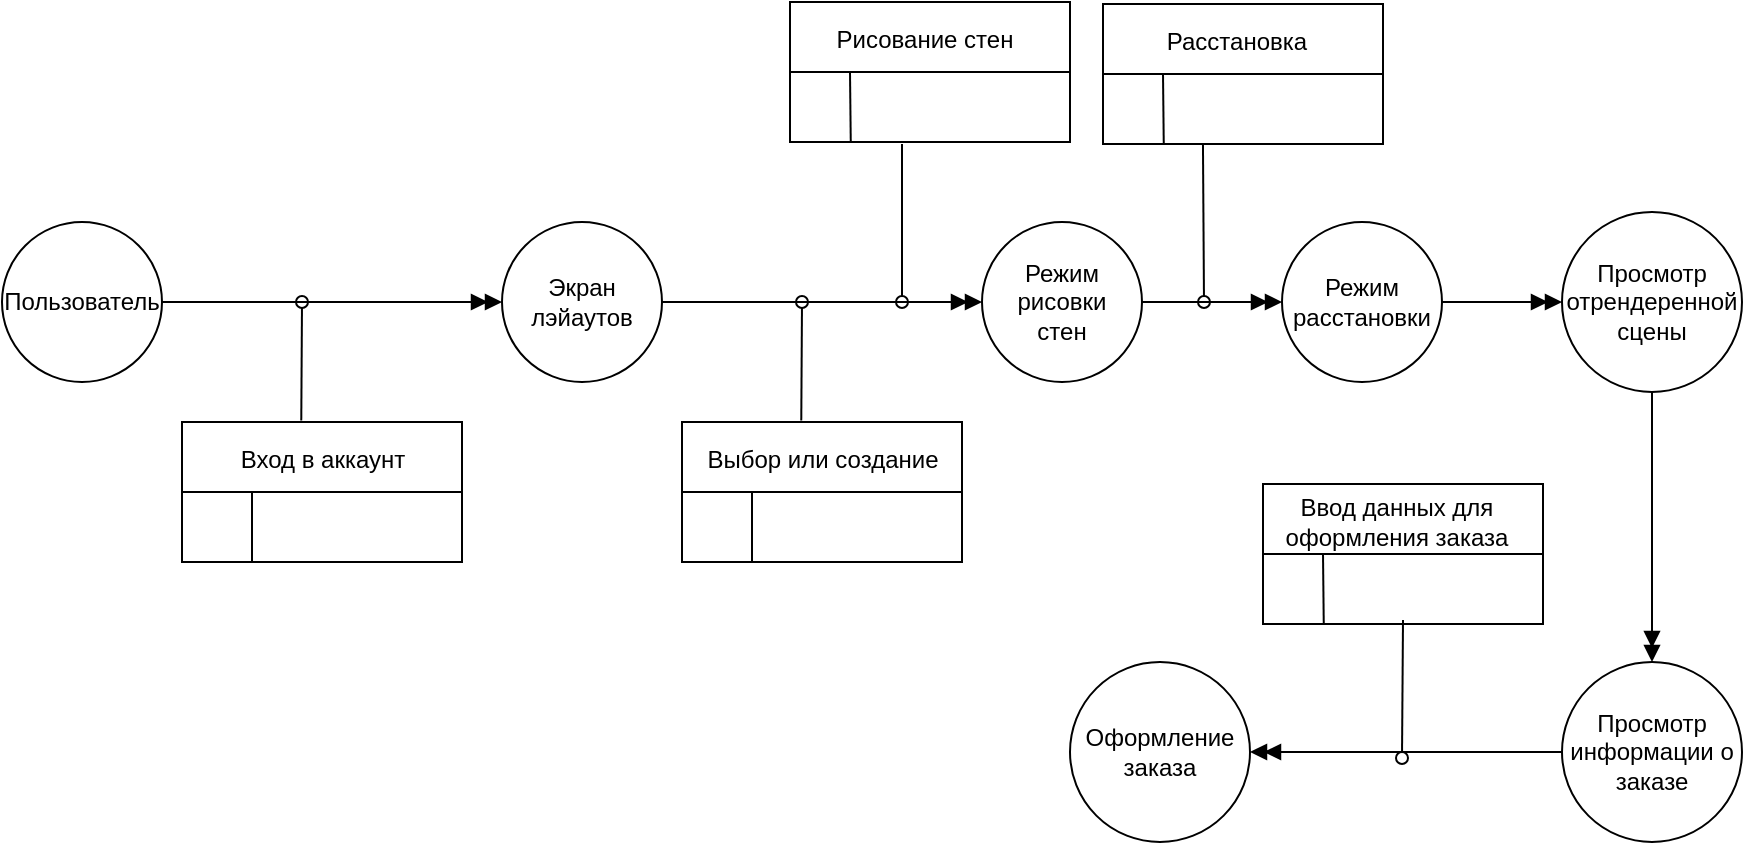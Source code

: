 <mxfile version="22.0.8" type="device">
  <diagram name="Page-1" id="k8KH6ZU_ZVLD5zQ14IFu">
    <mxGraphModel dx="1290" dy="719" grid="1" gridSize="10" guides="1" tooltips="1" connect="1" arrows="1" fold="1" page="1" pageScale="1" pageWidth="850" pageHeight="1100" math="0" shadow="0">
      <root>
        <mxCell id="0" />
        <mxCell id="1" parent="0" />
        <mxCell id="Xtnf5ydTFZkf34_EIFsx-17" value="" style="endArrow=doubleBlock;html=1;rounded=0;endFill=1;exitX=1;exitY=0.5;exitDx=0;exitDy=0;entryX=0;entryY=0.5;entryDx=0;entryDy=0;" edge="1" parent="1" source="Xtnf5ydTFZkf34_EIFsx-18" target="Xtnf5ydTFZkf34_EIFsx-19">
          <mxGeometry width="50" height="50" relative="1" as="geometry">
            <mxPoint x="210" y="280" as="sourcePoint" />
            <mxPoint x="260" y="230" as="targetPoint" />
          </mxGeometry>
        </mxCell>
        <mxCell id="Xtnf5ydTFZkf34_EIFsx-18" value="Пользователь" style="ellipse;whiteSpace=wrap;html=1;" vertex="1" parent="1">
          <mxGeometry x="100" y="230" width="80" height="80" as="geometry" />
        </mxCell>
        <mxCell id="Xtnf5ydTFZkf34_EIFsx-19" value="Экран лэйаутов" style="ellipse;whiteSpace=wrap;html=1;" vertex="1" parent="1">
          <mxGeometry x="350" y="230" width="80" height="80" as="geometry" />
        </mxCell>
        <mxCell id="Xtnf5ydTFZkf34_EIFsx-20" value="" style="endArrow=oval;html=1;rounded=0;endFill=0;exitX=0.426;exitY=-0.01;exitDx=0;exitDy=0;exitPerimeter=0;" edge="1" parent="1" source="Xtnf5ydTFZkf34_EIFsx-23">
          <mxGeometry width="50" height="50" relative="1" as="geometry">
            <mxPoint x="250" y="350" as="sourcePoint" />
            <mxPoint x="250" y="270" as="targetPoint" />
          </mxGeometry>
        </mxCell>
        <mxCell id="Xtnf5ydTFZkf34_EIFsx-23" value="" style="rounded=0;whiteSpace=wrap;html=1;" vertex="1" parent="1">
          <mxGeometry x="190" y="330" width="140" height="70" as="geometry" />
        </mxCell>
        <mxCell id="Xtnf5ydTFZkf34_EIFsx-24" value="" style="endArrow=none;html=1;rounded=0;exitX=0;exitY=0.5;exitDx=0;exitDy=0;entryX=1;entryY=0.5;entryDx=0;entryDy=0;" edge="1" parent="1" source="Xtnf5ydTFZkf34_EIFsx-23" target="Xtnf5ydTFZkf34_EIFsx-23">
          <mxGeometry width="50" height="50" relative="1" as="geometry">
            <mxPoint x="165" y="260" as="sourcePoint" />
            <mxPoint x="215" y="210" as="targetPoint" />
          </mxGeometry>
        </mxCell>
        <mxCell id="Xtnf5ydTFZkf34_EIFsx-25" value="" style="endArrow=none;html=1;rounded=0;entryX=0.25;entryY=1;entryDx=0;entryDy=0;" edge="1" parent="1" target="Xtnf5ydTFZkf34_EIFsx-23">
          <mxGeometry width="50" height="50" relative="1" as="geometry">
            <mxPoint x="225" y="365" as="sourcePoint" />
            <mxPoint x="225" y="390" as="targetPoint" />
          </mxGeometry>
        </mxCell>
        <mxCell id="Xtnf5ydTFZkf34_EIFsx-26" value="Вход в аккаунт" style="text;html=1;strokeColor=none;fillColor=none;align=center;verticalAlign=middle;whiteSpace=wrap;rounded=0;" vertex="1" parent="1">
          <mxGeometry x="192.5" y="329" width="135" height="40" as="geometry" />
        </mxCell>
        <mxCell id="Xtnf5ydTFZkf34_EIFsx-27" value="Режим рисовки &lt;br&gt;стен" style="ellipse;whiteSpace=wrap;html=1;" vertex="1" parent="1">
          <mxGeometry x="590" y="230" width="80" height="80" as="geometry" />
        </mxCell>
        <mxCell id="Xtnf5ydTFZkf34_EIFsx-28" value="" style="endArrow=doubleBlock;html=1;rounded=0;endFill=1;exitX=1;exitY=0.5;exitDx=0;exitDy=0;entryX=0;entryY=0.5;entryDx=0;entryDy=0;" edge="1" parent="1" source="Xtnf5ydTFZkf34_EIFsx-19" target="Xtnf5ydTFZkf34_EIFsx-27">
          <mxGeometry width="50" height="50" relative="1" as="geometry">
            <mxPoint x="190" y="280" as="sourcePoint" />
            <mxPoint x="360" y="280" as="targetPoint" />
          </mxGeometry>
        </mxCell>
        <mxCell id="Xtnf5ydTFZkf34_EIFsx-29" value="" style="endArrow=oval;html=1;rounded=0;endFill=0;exitX=0.426;exitY=-0.01;exitDx=0;exitDy=0;exitPerimeter=0;" edge="1" parent="1" source="Xtnf5ydTFZkf34_EIFsx-30">
          <mxGeometry width="50" height="50" relative="1" as="geometry">
            <mxPoint x="500" y="350" as="sourcePoint" />
            <mxPoint x="500" y="270" as="targetPoint" />
          </mxGeometry>
        </mxCell>
        <mxCell id="Xtnf5ydTFZkf34_EIFsx-30" value="" style="rounded=0;whiteSpace=wrap;html=1;" vertex="1" parent="1">
          <mxGeometry x="440" y="330" width="140" height="70" as="geometry" />
        </mxCell>
        <mxCell id="Xtnf5ydTFZkf34_EIFsx-31" value="" style="endArrow=none;html=1;rounded=0;exitX=0;exitY=0.5;exitDx=0;exitDy=0;entryX=1;entryY=0.5;entryDx=0;entryDy=0;" edge="1" parent="1" source="Xtnf5ydTFZkf34_EIFsx-30" target="Xtnf5ydTFZkf34_EIFsx-30">
          <mxGeometry width="50" height="50" relative="1" as="geometry">
            <mxPoint x="415" y="260" as="sourcePoint" />
            <mxPoint x="465" y="210" as="targetPoint" />
          </mxGeometry>
        </mxCell>
        <mxCell id="Xtnf5ydTFZkf34_EIFsx-32" value="" style="endArrow=none;html=1;rounded=0;entryX=0.25;entryY=1;entryDx=0;entryDy=0;" edge="1" parent="1" target="Xtnf5ydTFZkf34_EIFsx-30">
          <mxGeometry width="50" height="50" relative="1" as="geometry">
            <mxPoint x="475" y="365" as="sourcePoint" />
            <mxPoint x="475" y="390" as="targetPoint" />
          </mxGeometry>
        </mxCell>
        <mxCell id="Xtnf5ydTFZkf34_EIFsx-33" value="Выбор или создание" style="text;html=1;strokeColor=none;fillColor=none;align=center;verticalAlign=middle;whiteSpace=wrap;rounded=0;" vertex="1" parent="1">
          <mxGeometry x="442.5" y="329" width="135" height="40" as="geometry" />
        </mxCell>
        <mxCell id="Xtnf5ydTFZkf34_EIFsx-34" value="Режим расстановки" style="ellipse;whiteSpace=wrap;html=1;" vertex="1" parent="1">
          <mxGeometry x="740" y="230" width="80" height="80" as="geometry" />
        </mxCell>
        <mxCell id="Xtnf5ydTFZkf34_EIFsx-36" value="" style="endArrow=oval;html=1;rounded=0;endFill=0;exitX=0.4;exitY=1.015;exitDx=0;exitDy=0;exitPerimeter=0;" edge="1" parent="1" source="Xtnf5ydTFZkf34_EIFsx-37">
          <mxGeometry width="50" height="50" relative="1" as="geometry">
            <mxPoint x="550" y="140" as="sourcePoint" />
            <mxPoint x="550" y="270" as="targetPoint" />
          </mxGeometry>
        </mxCell>
        <mxCell id="Xtnf5ydTFZkf34_EIFsx-37" value="" style="rounded=0;whiteSpace=wrap;html=1;" vertex="1" parent="1">
          <mxGeometry x="494" y="120" width="140" height="70" as="geometry" />
        </mxCell>
        <mxCell id="Xtnf5ydTFZkf34_EIFsx-38" value="" style="endArrow=none;html=1;rounded=0;exitX=0;exitY=0.5;exitDx=0;exitDy=0;entryX=1;entryY=0.5;entryDx=0;entryDy=0;" edge="1" parent="1" source="Xtnf5ydTFZkf34_EIFsx-37" target="Xtnf5ydTFZkf34_EIFsx-37">
          <mxGeometry width="50" height="50" relative="1" as="geometry">
            <mxPoint x="466" y="50" as="sourcePoint" />
            <mxPoint x="516" as="targetPoint" />
          </mxGeometry>
        </mxCell>
        <mxCell id="Xtnf5ydTFZkf34_EIFsx-39" value="" style="endArrow=none;html=1;rounded=0;entryX=0.217;entryY=0.999;entryDx=0;entryDy=0;entryPerimeter=0;" edge="1" parent="1" target="Xtnf5ydTFZkf34_EIFsx-37">
          <mxGeometry width="50" height="50" relative="1" as="geometry">
            <mxPoint x="524" y="155" as="sourcePoint" />
            <mxPoint x="527" y="190" as="targetPoint" />
          </mxGeometry>
        </mxCell>
        <mxCell id="Xtnf5ydTFZkf34_EIFsx-40" value="Рисование стен" style="text;html=1;strokeColor=none;fillColor=none;align=center;verticalAlign=middle;whiteSpace=wrap;rounded=0;" vertex="1" parent="1">
          <mxGeometry x="493.5" y="119" width="135" height="40" as="geometry" />
        </mxCell>
        <mxCell id="Xtnf5ydTFZkf34_EIFsx-41" value="" style="endArrow=doubleBlock;html=1;rounded=0;endFill=1;exitX=1;exitY=0.5;exitDx=0;exitDy=0;entryX=0;entryY=0.5;entryDx=0;entryDy=0;" edge="1" parent="1" source="Xtnf5ydTFZkf34_EIFsx-27" target="Xtnf5ydTFZkf34_EIFsx-34">
          <mxGeometry width="50" height="50" relative="1" as="geometry">
            <mxPoint x="440" y="280" as="sourcePoint" />
            <mxPoint x="600" y="280" as="targetPoint" />
          </mxGeometry>
        </mxCell>
        <mxCell id="Xtnf5ydTFZkf34_EIFsx-42" value="Просмотр отрендеренной&lt;br&gt;сцены" style="ellipse;whiteSpace=wrap;html=1;" vertex="1" parent="1">
          <mxGeometry x="880" y="225" width="90" height="90" as="geometry" />
        </mxCell>
        <mxCell id="Xtnf5ydTFZkf34_EIFsx-43" value="" style="endArrow=doubleBlock;html=1;rounded=0;endFill=1;exitX=1;exitY=0.5;exitDx=0;exitDy=0;entryX=0;entryY=0.5;entryDx=0;entryDy=0;" edge="1" parent="1" source="Xtnf5ydTFZkf34_EIFsx-34" target="Xtnf5ydTFZkf34_EIFsx-42">
          <mxGeometry width="50" height="50" relative="1" as="geometry">
            <mxPoint x="680" y="280" as="sourcePoint" />
            <mxPoint x="750" y="280" as="targetPoint" />
          </mxGeometry>
        </mxCell>
        <mxCell id="Xtnf5ydTFZkf34_EIFsx-44" value="" style="rounded=0;whiteSpace=wrap;html=1;" vertex="1" parent="1">
          <mxGeometry x="650.5" y="121" width="140" height="70" as="geometry" />
        </mxCell>
        <mxCell id="Xtnf5ydTFZkf34_EIFsx-45" value="" style="endArrow=none;html=1;rounded=0;exitX=0;exitY=0.5;exitDx=0;exitDy=0;entryX=1;entryY=0.5;entryDx=0;entryDy=0;" edge="1" parent="1" source="Xtnf5ydTFZkf34_EIFsx-44" target="Xtnf5ydTFZkf34_EIFsx-44">
          <mxGeometry width="50" height="50" relative="1" as="geometry">
            <mxPoint x="622.5" y="51" as="sourcePoint" />
            <mxPoint x="672.5" y="1" as="targetPoint" />
          </mxGeometry>
        </mxCell>
        <mxCell id="Xtnf5ydTFZkf34_EIFsx-46" value="" style="endArrow=none;html=1;rounded=0;entryX=0.217;entryY=0.999;entryDx=0;entryDy=0;entryPerimeter=0;" edge="1" parent="1" target="Xtnf5ydTFZkf34_EIFsx-44">
          <mxGeometry width="50" height="50" relative="1" as="geometry">
            <mxPoint x="680.5" y="156" as="sourcePoint" />
            <mxPoint x="683.5" y="191" as="targetPoint" />
          </mxGeometry>
        </mxCell>
        <mxCell id="Xtnf5ydTFZkf34_EIFsx-47" value="Расстановка" style="text;html=1;strokeColor=none;fillColor=none;align=center;verticalAlign=middle;whiteSpace=wrap;rounded=0;" vertex="1" parent="1">
          <mxGeometry x="650" y="120" width="135" height="40" as="geometry" />
        </mxCell>
        <mxCell id="Xtnf5ydTFZkf34_EIFsx-48" value="" style="endArrow=oval;html=1;rounded=0;endFill=0;exitX=0.357;exitY=1;exitDx=0;exitDy=0;exitPerimeter=0;" edge="1" parent="1" source="Xtnf5ydTFZkf34_EIFsx-44">
          <mxGeometry width="50" height="50" relative="1" as="geometry">
            <mxPoint x="560" y="201" as="sourcePoint" />
            <mxPoint x="701" y="270" as="targetPoint" />
          </mxGeometry>
        </mxCell>
        <mxCell id="Xtnf5ydTFZkf34_EIFsx-49" value="Просмотр информации о заказе" style="ellipse;whiteSpace=wrap;html=1;" vertex="1" parent="1">
          <mxGeometry x="880" y="450" width="90" height="90" as="geometry" />
        </mxCell>
        <mxCell id="Xtnf5ydTFZkf34_EIFsx-50" value="" style="endArrow=doubleBlock;html=1;rounded=0;endFill=1;exitX=0.5;exitY=1;exitDx=0;exitDy=0;entryX=0.5;entryY=0;entryDx=0;entryDy=0;" edge="1" parent="1" source="Xtnf5ydTFZkf34_EIFsx-42" target="Xtnf5ydTFZkf34_EIFsx-49">
          <mxGeometry width="50" height="50" relative="1" as="geometry">
            <mxPoint x="830" y="280" as="sourcePoint" />
            <mxPoint x="890" y="280" as="targetPoint" />
          </mxGeometry>
        </mxCell>
        <mxCell id="Xtnf5ydTFZkf34_EIFsx-51" value="Оформление заказа" style="ellipse;whiteSpace=wrap;html=1;" vertex="1" parent="1">
          <mxGeometry x="634" y="450" width="90" height="90" as="geometry" />
        </mxCell>
        <mxCell id="Xtnf5ydTFZkf34_EIFsx-52" value="" style="endArrow=doubleBlock;html=1;rounded=0;endFill=1;exitX=0;exitY=0.5;exitDx=0;exitDy=0;entryX=1;entryY=0.5;entryDx=0;entryDy=0;" edge="1" parent="1" source="Xtnf5ydTFZkf34_EIFsx-49" target="Xtnf5ydTFZkf34_EIFsx-51">
          <mxGeometry width="50" height="50" relative="1" as="geometry">
            <mxPoint x="830" y="280" as="sourcePoint" />
            <mxPoint x="890" y="280" as="targetPoint" />
          </mxGeometry>
        </mxCell>
        <mxCell id="Xtnf5ydTFZkf34_EIFsx-54" value="" style="rounded=0;whiteSpace=wrap;html=1;" vertex="1" parent="1">
          <mxGeometry x="730.5" y="361" width="140" height="70" as="geometry" />
        </mxCell>
        <mxCell id="Xtnf5ydTFZkf34_EIFsx-55" value="" style="endArrow=none;html=1;rounded=0;exitX=0;exitY=0.5;exitDx=0;exitDy=0;entryX=1;entryY=0.5;entryDx=0;entryDy=0;" edge="1" parent="1" source="Xtnf5ydTFZkf34_EIFsx-54" target="Xtnf5ydTFZkf34_EIFsx-54">
          <mxGeometry width="50" height="50" relative="1" as="geometry">
            <mxPoint x="702.5" y="291" as="sourcePoint" />
            <mxPoint x="752.5" y="241" as="targetPoint" />
          </mxGeometry>
        </mxCell>
        <mxCell id="Xtnf5ydTFZkf34_EIFsx-56" value="" style="endArrow=none;html=1;rounded=0;entryX=0.217;entryY=0.999;entryDx=0;entryDy=0;entryPerimeter=0;" edge="1" parent="1" target="Xtnf5ydTFZkf34_EIFsx-54">
          <mxGeometry width="50" height="50" relative="1" as="geometry">
            <mxPoint x="760.5" y="396" as="sourcePoint" />
            <mxPoint x="763.5" y="431" as="targetPoint" />
          </mxGeometry>
        </mxCell>
        <mxCell id="Xtnf5ydTFZkf34_EIFsx-57" value="Ввод данных для оформления заказа" style="text;html=1;strokeColor=none;fillColor=none;align=center;verticalAlign=middle;whiteSpace=wrap;rounded=0;" vertex="1" parent="1">
          <mxGeometry x="730" y="360" width="135" height="40" as="geometry" />
        </mxCell>
        <mxCell id="Xtnf5ydTFZkf34_EIFsx-58" value="" style="endArrow=oval;html=1;rounded=0;endFill=0;exitX=0.5;exitY=1;exitDx=0;exitDy=0;" edge="1" parent="1">
          <mxGeometry width="50" height="50" relative="1" as="geometry">
            <mxPoint x="800.5" y="429" as="sourcePoint" />
            <mxPoint x="800" y="498" as="targetPoint" />
          </mxGeometry>
        </mxCell>
      </root>
    </mxGraphModel>
  </diagram>
</mxfile>
